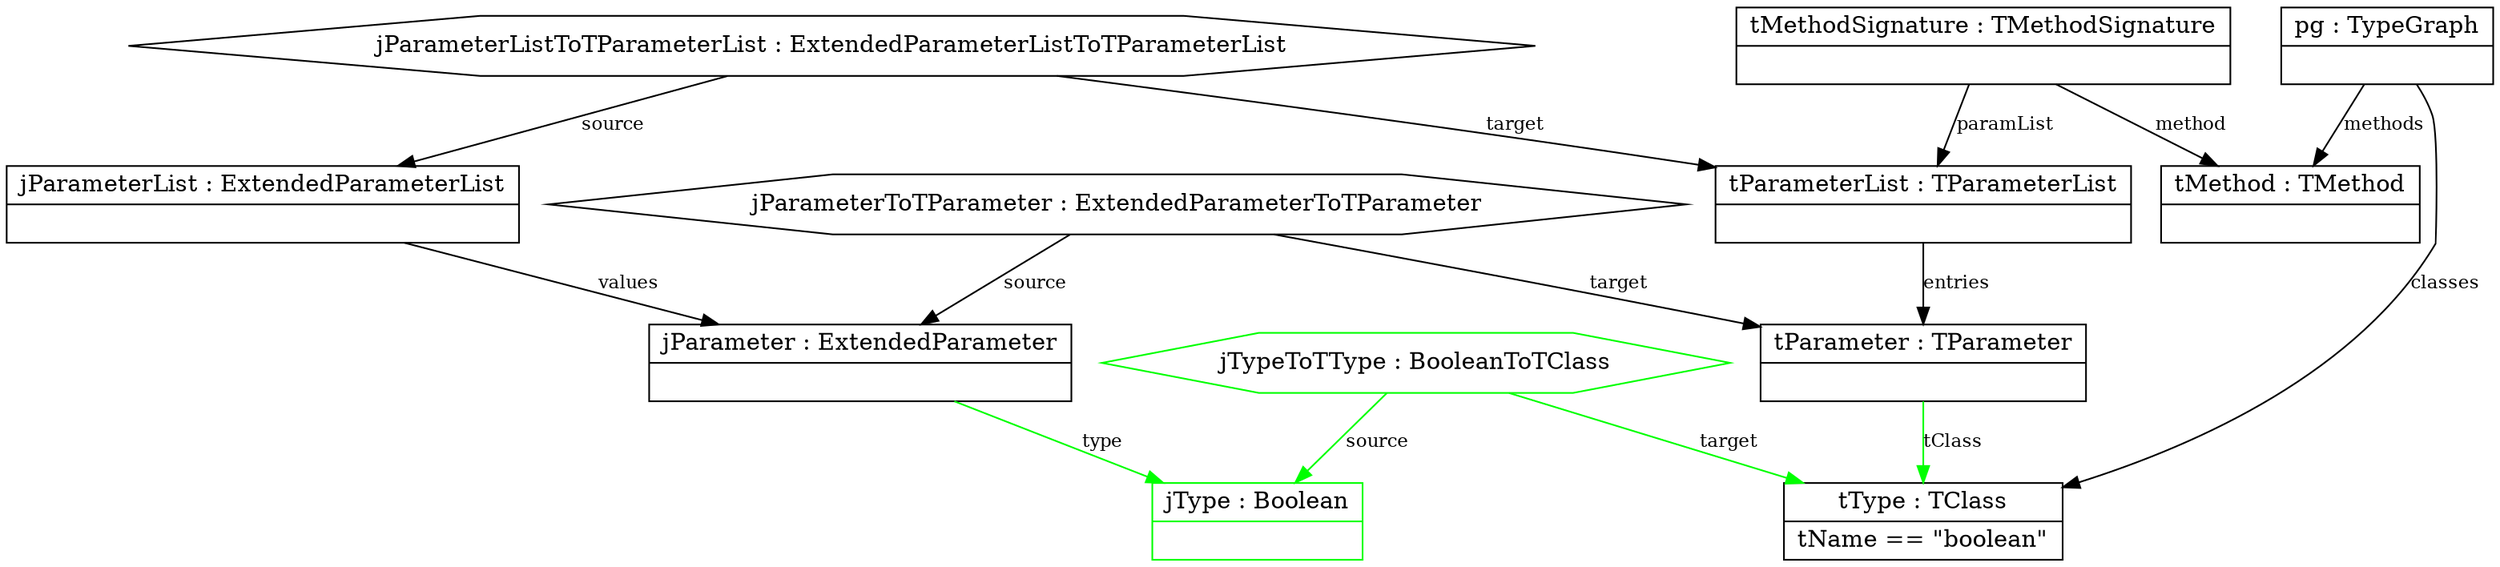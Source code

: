 digraph "ParameterPrimitiveBoolean" {
	label="";

	subgraph "Correspondence Domain" {
	          "jTypeToTType : BooleanToTClass" [shape=hexagon, color=green];
	          "jParameterToTParameter : ExtendedParameterToTParameter" [shape=hexagon, color=black];
	          "jParameterListToTParameterList : ExtendedParameterListToTParameterList" [shape=hexagon, color=black];

	          "jParameterToTParameter : ExtendedParameterToTParameter" -> "tParameter : TParameter" [color=black, label="target", fontsize=11];
	          "jTypeToTType : BooleanToTClass" -> "jType : Boolean" [color=green, label="source", fontsize=11];
	          "jTypeToTType : BooleanToTClass" -> "tType : TClass" [color=green, label="target", fontsize=11];
	          "jParameterToTParameter : ExtendedParameterToTParameter" -> "jParameter : ExtendedParameter" [color=black, label="source", fontsize=11];
	          "jParameterListToTParameterList : ExtendedParameterListToTParameterList" -> "tParameterList : TParameterList" [color=black, label="target", fontsize=11];
	          "jParameterListToTParameterList : ExtendedParameterListToTParameterList" -> "jParameterList : ExtendedParameterList" [color=black, label="source", fontsize=11];
	}
	subgraph "Source Domain" {
	          "jParameterList : ExtendedParameterList" [shape=record, color=black, label="{jParameterList : ExtendedParameterList | }"];
	          "jType : Boolean" [shape=record, color=green, label="{jType : Boolean | }"];
	          "jParameter : ExtendedParameter" [shape=record, color=black, label="{jParameter : ExtendedParameter | }"];

	          "jParameter : ExtendedParameter" -> "jType : Boolean" [color=green, label="type", fontsize=11];
	          "jParameterList : ExtendedParameterList" -> "jParameter : ExtendedParameter" [color=black, label="values", fontsize=11];
	}
	subgraph "Target Domain" {
	          "tMethod : TMethod" [shape=record, color=black, label="{tMethod : TMethod | }"];
	          "tMethodSignature : TMethodSignature" [shape=record, color=black, label="{tMethodSignature : TMethodSignature | }"];
	          "tParameter : TParameter" [shape=record, color=black, label="{tParameter : TParameter | }"];
	          "pg : TypeGraph" [shape=record, color=black, label="{pg : TypeGraph | }"];
	          "tType : TClass" [shape=record, color=black, label="{tType : TClass | tName == \"boolean\"}"];
	          "tParameterList : TParameterList" [shape=record, color=black, label="{tParameterList : TParameterList | }"];

	          "pg : TypeGraph" -> "tMethod : TMethod" [color=black, label="methods", fontsize=11];
	          "tMethodSignature : TMethodSignature" -> "tMethod : TMethod" [color=black, label="method", fontsize=11];
	          "tParameter : TParameter" -> "tType : TClass" [color=green, label="tClass", fontsize=11];
	          "pg : TypeGraph" -> "tType : TClass" [color=black, label="classes", fontsize=11];
	          "tParameterList : TParameterList" -> "tParameter : TParameter" [color=black, label="entries", fontsize=11];
	          "tMethodSignature : TMethodSignature" -> "tParameterList : TParameterList" [color=black, label="paramList", fontsize=11];
	}
}